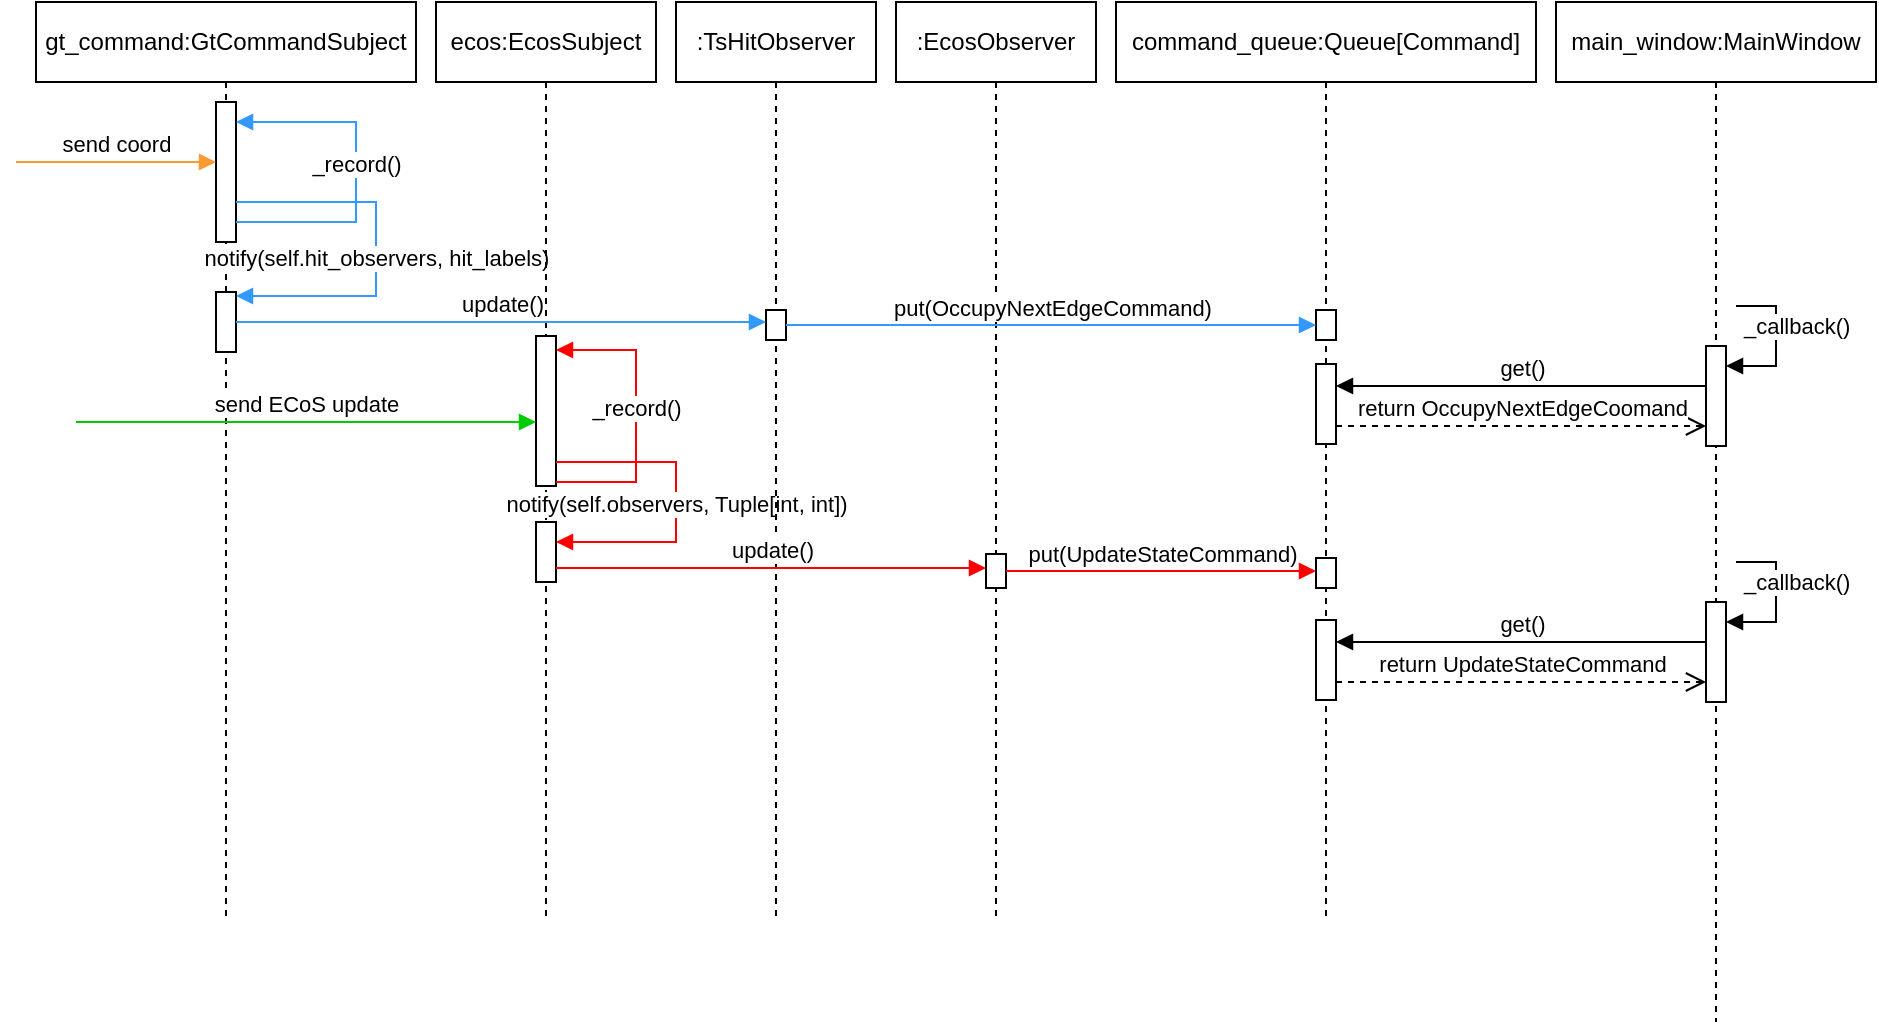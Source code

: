 <mxfile version="23.1.4" type="github">
  <diagram name="Page-1" id="BKqDx57j0ZqPQsNzVKFr">
    <mxGraphModel dx="1418" dy="743" grid="1" gridSize="10" guides="1" tooltips="1" connect="1" arrows="1" fold="1" page="1" pageScale="1" pageWidth="850" pageHeight="1100" math="0" shadow="0">
      <root>
        <mxCell id="0" />
        <mxCell id="1" parent="0" />
        <mxCell id="saX4zRUi23e5ykmQ4rgG-3" value="gt_command:GtCommandSubject" style="shape=umlLifeline;perimeter=lifelinePerimeter;whiteSpace=wrap;html=1;container=1;dropTarget=0;collapsible=0;recursiveResize=0;outlineConnect=0;portConstraint=eastwest;newEdgeStyle={&quot;curved&quot;:0,&quot;rounded&quot;:0};" parent="1" vertex="1">
          <mxGeometry x="30" y="50" width="190" height="460" as="geometry" />
        </mxCell>
        <mxCell id="saX4zRUi23e5ykmQ4rgG-18" value="" style="html=1;points=[[0,0,0,0,5],[0,1,0,0,-5],[1,0,0,0,5],[1,1,0,0,-5]];perimeter=orthogonalPerimeter;outlineConnect=0;targetShapes=umlLifeline;portConstraint=eastwest;newEdgeStyle={&quot;curved&quot;:0,&quot;rounded&quot;:0};" parent="saX4zRUi23e5ykmQ4rgG-3" vertex="1">
          <mxGeometry x="90" y="50" width="10" height="70" as="geometry" />
        </mxCell>
        <mxCell id="X3jZ_XZGRz5ofj76C_X2-1" value="_record()" style="html=1;verticalAlign=bottom;endArrow=block;curved=0;rounded=0;strokeColor=#3399FF;" parent="saX4zRUi23e5ykmQ4rgG-3" source="saX4zRUi23e5ykmQ4rgG-18" target="saX4zRUi23e5ykmQ4rgG-18" edge="1">
          <mxGeometry x="-0.059" width="80" relative="1" as="geometry">
            <mxPoint x="100" y="100" as="sourcePoint" />
            <mxPoint x="180" y="100" as="targetPoint" />
            <Array as="points">
              <mxPoint x="160" y="110" />
              <mxPoint x="160" y="60" />
            </Array>
            <mxPoint as="offset" />
          </mxGeometry>
        </mxCell>
        <mxCell id="NPFZqhcyP4tH_BtR05BK-1" value="" style="html=1;points=[[0,0,0,0,5],[0,1,0,0,-5],[1,0,0,0,5],[1,1,0,0,-5]];perimeter=orthogonalPerimeter;outlineConnect=0;targetShapes=umlLifeline;portConstraint=eastwest;newEdgeStyle={&quot;curved&quot;:0,&quot;rounded&quot;:0};" parent="saX4zRUi23e5ykmQ4rgG-3" vertex="1">
          <mxGeometry x="90" y="145" width="10" height="30" as="geometry" />
        </mxCell>
        <mxCell id="NPFZqhcyP4tH_BtR05BK-2" value="notify(self.hit_observers, hit_labels)" style="html=1;verticalAlign=bottom;endArrow=block;curved=0;rounded=0;strokeColor=#3399FF;" parent="saX4zRUi23e5ykmQ4rgG-3" source="saX4zRUi23e5ykmQ4rgG-18" edge="1">
          <mxGeometry x="0.143" width="80" relative="1" as="geometry">
            <mxPoint x="100" y="117" as="sourcePoint" />
            <mxPoint x="100" y="147" as="targetPoint" />
            <Array as="points">
              <mxPoint x="130" y="100" />
              <mxPoint x="170" y="100" />
              <mxPoint x="170" y="147" />
            </Array>
            <mxPoint as="offset" />
          </mxGeometry>
        </mxCell>
        <mxCell id="saX4zRUi23e5ykmQ4rgG-4" value="ecos:EcosSubject" style="shape=umlLifeline;perimeter=lifelinePerimeter;whiteSpace=wrap;html=1;container=1;dropTarget=0;collapsible=0;recursiveResize=0;outlineConnect=0;portConstraint=eastwest;newEdgeStyle={&quot;curved&quot;:0,&quot;rounded&quot;:0};" parent="1" vertex="1">
          <mxGeometry x="230" y="50" width="110" height="460" as="geometry" />
        </mxCell>
        <mxCell id="saX4zRUi23e5ykmQ4rgG-27" value="" style="html=1;points=[[0,0,0,0,5],[0,1,0,0,-5],[1,0,0,0,5],[1,1,0,0,-5]];perimeter=orthogonalPerimeter;outlineConnect=0;targetShapes=umlLifeline;portConstraint=eastwest;newEdgeStyle={&quot;curved&quot;:0,&quot;rounded&quot;:0};" parent="saX4zRUi23e5ykmQ4rgG-4" vertex="1">
          <mxGeometry x="50" y="167" width="10" height="75" as="geometry" />
        </mxCell>
        <mxCell id="X3jZ_XZGRz5ofj76C_X2-6" value="_record()" style="html=1;verticalAlign=bottom;endArrow=block;curved=0;rounded=0;strokeColor=#FF0000;" parent="saX4zRUi23e5ykmQ4rgG-4" source="saX4zRUi23e5ykmQ4rgG-27" edge="1">
          <mxGeometry x="-0.059" width="80" relative="1" as="geometry">
            <mxPoint x="60" y="224" as="sourcePoint" />
            <mxPoint x="60" y="174" as="targetPoint" />
            <Array as="points">
              <mxPoint x="100" y="240" />
              <mxPoint x="100" y="174" />
            </Array>
            <mxPoint as="offset" />
          </mxGeometry>
        </mxCell>
        <mxCell id="NPFZqhcyP4tH_BtR05BK-5" value="" style="html=1;points=[[0,0,0,0,5],[0,1,0,0,-5],[1,0,0,0,5],[1,1,0,0,-5]];perimeter=orthogonalPerimeter;outlineConnect=0;targetShapes=umlLifeline;portConstraint=eastwest;newEdgeStyle={&quot;curved&quot;:0,&quot;rounded&quot;:0};" parent="saX4zRUi23e5ykmQ4rgG-4" vertex="1">
          <mxGeometry x="50" y="260" width="10" height="30" as="geometry" />
        </mxCell>
        <mxCell id="NPFZqhcyP4tH_BtR05BK-6" value="notify(self.observers, Tuple[int, int])" style="html=1;verticalAlign=bottom;endArrow=block;curved=0;rounded=0;strokeColor=#FF0000;" parent="saX4zRUi23e5ykmQ4rgG-4" source="saX4zRUi23e5ykmQ4rgG-27" target="NPFZqhcyP4tH_BtR05BK-5" edge="1">
          <mxGeometry x="0.125" width="80" relative="1" as="geometry">
            <mxPoint x="80" y="230" as="sourcePoint" />
            <mxPoint x="130" y="280" as="targetPoint" />
            <Array as="points">
              <mxPoint x="120" y="230" />
              <mxPoint x="120" y="270" />
            </Array>
            <mxPoint as="offset" />
          </mxGeometry>
        </mxCell>
        <mxCell id="saX4zRUi23e5ykmQ4rgG-15" value=":TsHitObserver" style="shape=umlLifeline;whiteSpace=wrap;html=1;container=1;dropTarget=0;collapsible=0;recursiveResize=0;outlineConnect=0;portConstraint=eastwest;newEdgeStyle={&quot;curved&quot;:0,&quot;rounded&quot;:0};points=[[0,0,0,0,5],[0,1,0,0,-5],[1,0,0,0,5],[1,1,0,0,-5]];perimeter=rectanglePerimeter;targetShapes=umlLifeline;participant=label;" parent="1" vertex="1">
          <mxGeometry x="350" y="50" width="100" height="460" as="geometry" />
        </mxCell>
        <mxCell id="saX4zRUi23e5ykmQ4rgG-20" value="" style="html=1;points=[[0,0,0,0,5],[0,1,0,0,-5],[1,0,0,0,5],[1,1,0,0,-5]];perimeter=orthogonalPerimeter;outlineConnect=0;targetShapes=umlLifeline;portConstraint=eastwest;newEdgeStyle={&quot;curved&quot;:0,&quot;rounded&quot;:0};" parent="saX4zRUi23e5ykmQ4rgG-15" vertex="1">
          <mxGeometry x="45" y="154" width="10" height="15" as="geometry" />
        </mxCell>
        <mxCell id="saX4zRUi23e5ykmQ4rgG-26" value=":EcosObserver" style="shape=umlLifeline;perimeter=lifelinePerimeter;whiteSpace=wrap;html=1;container=1;dropTarget=0;collapsible=0;recursiveResize=0;outlineConnect=0;portConstraint=eastwest;newEdgeStyle={&quot;curved&quot;:0,&quot;rounded&quot;:0};" parent="1" vertex="1">
          <mxGeometry x="460" y="50" width="100" height="460" as="geometry" />
        </mxCell>
        <mxCell id="saX4zRUi23e5ykmQ4rgG-29" value="" style="html=1;points=[[0,0,0,0,5],[0,1,0,0,-5],[1,0,0,0,5],[1,1,0,0,-5]];perimeter=orthogonalPerimeter;outlineConnect=0;targetShapes=umlLifeline;portConstraint=eastwest;newEdgeStyle={&quot;curved&quot;:0,&quot;rounded&quot;:0};" parent="saX4zRUi23e5ykmQ4rgG-26" vertex="1">
          <mxGeometry x="45" y="276" width="10" height="17" as="geometry" />
        </mxCell>
        <mxCell id="saX4zRUi23e5ykmQ4rgG-30" value="update()" style="html=1;verticalAlign=bottom;endArrow=block;curved=0;rounded=0;strokeColor=#FF0000;" parent="1" source="NPFZqhcyP4tH_BtR05BK-5" target="saX4zRUi23e5ykmQ4rgG-29" edge="1">
          <mxGeometry x="0.006" relative="1" as="geometry">
            <mxPoint x="310" y="333" as="sourcePoint" />
            <Array as="points">
              <mxPoint x="420" y="333" />
            </Array>
            <mxPoint x="545" y="350" as="targetPoint" />
            <mxPoint as="offset" />
          </mxGeometry>
        </mxCell>
        <mxCell id="saX4zRUi23e5ykmQ4rgG-21" value="update()" style="html=1;verticalAlign=bottom;endArrow=block;curved=0;rounded=0;strokeColor=#3399FF;" parent="1" source="NPFZqhcyP4tH_BtR05BK-1" target="saX4zRUi23e5ykmQ4rgG-20" edge="1">
          <mxGeometry relative="1" as="geometry">
            <mxPoint x="255" y="195" as="sourcePoint" />
            <mxPoint x="395" y="195" as="targetPoint" />
            <Array as="points" />
          </mxGeometry>
        </mxCell>
        <mxCell id="X3jZ_XZGRz5ofj76C_X2-3" value="command_queue:Queue[Command]" style="shape=umlLifeline;perimeter=lifelinePerimeter;whiteSpace=wrap;html=1;container=1;dropTarget=0;collapsible=0;recursiveResize=0;outlineConnect=0;portConstraint=eastwest;newEdgeStyle={&quot;curved&quot;:0,&quot;rounded&quot;:0};" parent="1" vertex="1">
          <mxGeometry x="570" y="50" width="210" height="460" as="geometry" />
        </mxCell>
        <mxCell id="X3jZ_XZGRz5ofj76C_X2-4" value="" style="html=1;points=[[0,0,0,0,5],[0,1,0,0,-5],[1,0,0,0,5],[1,1,0,0,-5]];perimeter=orthogonalPerimeter;outlineConnect=0;targetShapes=umlLifeline;portConstraint=eastwest;newEdgeStyle={&quot;curved&quot;:0,&quot;rounded&quot;:0};" parent="X3jZ_XZGRz5ofj76C_X2-3" vertex="1">
          <mxGeometry x="100" y="154" width="10" height="15" as="geometry" />
        </mxCell>
        <mxCell id="X3jZ_XZGRz5ofj76C_X2-7" value="" style="html=1;points=[[0,0,0,0,5],[0,1,0,0,-5],[1,0,0,0,5],[1,1,0,0,-5]];perimeter=orthogonalPerimeter;outlineConnect=0;targetShapes=umlLifeline;portConstraint=eastwest;newEdgeStyle={&quot;curved&quot;:0,&quot;rounded&quot;:0};" parent="X3jZ_XZGRz5ofj76C_X2-3" vertex="1">
          <mxGeometry x="100" y="278" width="10" height="15" as="geometry" />
        </mxCell>
        <mxCell id="NPFZqhcyP4tH_BtR05BK-14" value="" style="html=1;points=[[0,0,0,0,5],[0,1,0,0,-5],[1,0,0,0,5],[1,1,0,0,-5]];perimeter=orthogonalPerimeter;outlineConnect=0;targetShapes=umlLifeline;portConstraint=eastwest;newEdgeStyle={&quot;curved&quot;:0,&quot;rounded&quot;:0};" parent="X3jZ_XZGRz5ofj76C_X2-3" vertex="1">
          <mxGeometry x="100" y="309" width="10" height="40" as="geometry" />
        </mxCell>
        <mxCell id="X3jZ_XZGRz5ofj76C_X2-5" value="put(OccupyNextEdgeCommand)" style="html=1;verticalAlign=bottom;endArrow=block;curved=0;rounded=0;strokeColor=#3399FF;" parent="1" source="saX4zRUi23e5ykmQ4rgG-20" target="X3jZ_XZGRz5ofj76C_X2-4" edge="1">
          <mxGeometry x="0.003" width="80" relative="1" as="geometry">
            <mxPoint x="445" y="211" as="sourcePoint" />
            <mxPoint x="710" y="211" as="targetPoint" />
            <Array as="points" />
            <mxPoint as="offset" />
          </mxGeometry>
        </mxCell>
        <mxCell id="X3jZ_XZGRz5ofj76C_X2-8" value="put(UpdateStateCommand)" style="html=1;verticalAlign=bottom;endArrow=block;curved=0;rounded=0;strokeColor=#FF0000;" parent="1" source="saX4zRUi23e5ykmQ4rgG-29" target="X3jZ_XZGRz5ofj76C_X2-7" edge="1">
          <mxGeometry width="80" relative="1" as="geometry">
            <mxPoint x="640" y="343" as="sourcePoint" />
            <mxPoint x="720" y="343" as="targetPoint" />
          </mxGeometry>
        </mxCell>
        <mxCell id="NPFZqhcyP4tH_BtR05BK-3" value="send coord" style="html=1;verticalAlign=bottom;endArrow=block;curved=0;rounded=0;strokeColor=#FF9933;" parent="1" target="saX4zRUi23e5ykmQ4rgG-18" edge="1">
          <mxGeometry width="80" relative="1" as="geometry">
            <mxPoint x="20" y="130" as="sourcePoint" />
            <mxPoint x="110" y="130" as="targetPoint" />
          </mxGeometry>
        </mxCell>
        <mxCell id="NPFZqhcyP4tH_BtR05BK-4" value="send ECoS update" style="html=1;verticalAlign=bottom;endArrow=block;curved=0;rounded=0;strokeColor=#00CC00;" parent="1" target="saX4zRUi23e5ykmQ4rgG-27" edge="1">
          <mxGeometry width="80" relative="1" as="geometry">
            <mxPoint x="50" y="260" as="sourcePoint" />
            <mxPoint x="130" y="260" as="targetPoint" />
          </mxGeometry>
        </mxCell>
        <mxCell id="NPFZqhcyP4tH_BtR05BK-9" value="main_window:MainWindow" style="shape=umlLifeline;perimeter=lifelinePerimeter;whiteSpace=wrap;html=1;container=1;dropTarget=0;collapsible=0;recursiveResize=0;outlineConnect=0;portConstraint=eastwest;newEdgeStyle={&quot;curved&quot;:0,&quot;rounded&quot;:0};" parent="1" vertex="1">
          <mxGeometry x="790" y="50" width="160" height="510" as="geometry" />
        </mxCell>
        <mxCell id="NPFZqhcyP4tH_BtR05BK-10" value="" style="html=1;points=[[0,0,0,0,5],[0,1,0,0,-5],[1,0,0,0,5],[1,1,0,0,-5]];perimeter=orthogonalPerimeter;outlineConnect=0;targetShapes=umlLifeline;portConstraint=eastwest;newEdgeStyle={&quot;curved&quot;:0,&quot;rounded&quot;:0};" parent="NPFZqhcyP4tH_BtR05BK-9" vertex="1">
          <mxGeometry x="75" y="300" width="10" height="50" as="geometry" />
        </mxCell>
        <mxCell id="NPFZqhcyP4tH_BtR05BK-11" value="_callback()" style="html=1;align=left;spacingLeft=2;endArrow=block;rounded=0;edgeStyle=orthogonalEdgeStyle;curved=0;rounded=0;" parent="NPFZqhcyP4tH_BtR05BK-9" target="NPFZqhcyP4tH_BtR05BK-10" edge="1">
          <mxGeometry x="-1" y="-10" relative="1" as="geometry">
            <mxPoint x="90" y="280" as="sourcePoint" />
            <Array as="points">
              <mxPoint x="90" y="280" />
              <mxPoint x="110" y="280" />
              <mxPoint x="110" y="310" />
            </Array>
            <mxPoint as="offset" />
          </mxGeometry>
        </mxCell>
        <mxCell id="NPFZqhcyP4tH_BtR05BK-18" value="" style="html=1;points=[[0,0,0,0,5],[0,1,0,0,-5],[1,0,0,0,5],[1,1,0,0,-5]];perimeter=orthogonalPerimeter;outlineConnect=0;targetShapes=umlLifeline;portConstraint=eastwest;newEdgeStyle={&quot;curved&quot;:0,&quot;rounded&quot;:0};" parent="NPFZqhcyP4tH_BtR05BK-9" vertex="1">
          <mxGeometry x="-120" y="181" width="10" height="40" as="geometry" />
        </mxCell>
        <mxCell id="NPFZqhcyP4tH_BtR05BK-19" value="" style="html=1;points=[[0,0,0,0,5],[0,1,0,0,-5],[1,0,0,0,5],[1,1,0,0,-5]];perimeter=orthogonalPerimeter;outlineConnect=0;targetShapes=umlLifeline;portConstraint=eastwest;newEdgeStyle={&quot;curved&quot;:0,&quot;rounded&quot;:0};" parent="NPFZqhcyP4tH_BtR05BK-9" vertex="1">
          <mxGeometry x="75" y="172" width="10" height="50" as="geometry" />
        </mxCell>
        <mxCell id="NPFZqhcyP4tH_BtR05BK-21" value="get()" style="html=1;verticalAlign=bottom;endArrow=block;curved=0;rounded=0;" parent="NPFZqhcyP4tH_BtR05BK-9" source="NPFZqhcyP4tH_BtR05BK-19" target="NPFZqhcyP4tH_BtR05BK-18" edge="1">
          <mxGeometry width="80" relative="1" as="geometry">
            <mxPoint x="75" y="192" as="sourcePoint" />
            <mxPoint x="-110" y="192" as="targetPoint" />
            <Array as="points">
              <mxPoint x="-20" y="192" />
            </Array>
          </mxGeometry>
        </mxCell>
        <mxCell id="NPFZqhcyP4tH_BtR05BK-22" value="return OccupyNextEdgeCoomand" style="html=1;verticalAlign=bottom;endArrow=open;dashed=1;endSize=8;curved=0;rounded=0;" parent="NPFZqhcyP4tH_BtR05BK-9" source="NPFZqhcyP4tH_BtR05BK-18" target="NPFZqhcyP4tH_BtR05BK-19" edge="1">
          <mxGeometry relative="1" as="geometry">
            <mxPoint x="-110" y="212" as="sourcePoint" />
            <mxPoint x="75" y="212" as="targetPoint" />
            <Array as="points">
              <mxPoint x="-20" y="212" />
            </Array>
          </mxGeometry>
        </mxCell>
        <mxCell id="NPFZqhcyP4tH_BtR05BK-20" value="_callback()" style="html=1;align=left;spacingLeft=2;endArrow=block;rounded=0;edgeStyle=orthogonalEdgeStyle;curved=0;rounded=0;" parent="NPFZqhcyP4tH_BtR05BK-9" target="NPFZqhcyP4tH_BtR05BK-19" edge="1">
          <mxGeometry x="-1" y="-10" relative="1" as="geometry">
            <mxPoint x="90" y="152" as="sourcePoint" />
            <Array as="points">
              <mxPoint x="90" y="152" />
              <mxPoint x="110" y="152" />
              <mxPoint x="110" y="182" />
            </Array>
            <mxPoint as="offset" />
          </mxGeometry>
        </mxCell>
        <mxCell id="NPFZqhcyP4tH_BtR05BK-15" value="get()" style="html=1;verticalAlign=bottom;endArrow=block;curved=0;rounded=0;" parent="1" source="NPFZqhcyP4tH_BtR05BK-10" target="NPFZqhcyP4tH_BtR05BK-14" edge="1">
          <mxGeometry width="80" relative="1" as="geometry">
            <mxPoint x="865" y="370" as="sourcePoint" />
            <mxPoint x="680" y="370" as="targetPoint" />
            <Array as="points">
              <mxPoint x="770" y="370" />
            </Array>
          </mxGeometry>
        </mxCell>
        <mxCell id="NPFZqhcyP4tH_BtR05BK-16" value="return UpdateStateCommand" style="html=1;verticalAlign=bottom;endArrow=open;dashed=1;endSize=8;curved=0;rounded=0;" parent="1" source="NPFZqhcyP4tH_BtR05BK-14" target="NPFZqhcyP4tH_BtR05BK-10" edge="1">
          <mxGeometry relative="1" as="geometry">
            <mxPoint x="680" y="390" as="sourcePoint" />
            <mxPoint x="865" y="390" as="targetPoint" />
            <Array as="points">
              <mxPoint x="770" y="390" />
            </Array>
          </mxGeometry>
        </mxCell>
      </root>
    </mxGraphModel>
  </diagram>
</mxfile>
